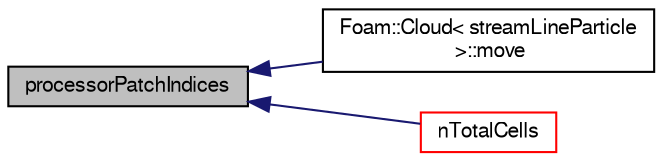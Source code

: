 digraph "processorPatchIndices"
{
  bgcolor="transparent";
  edge [fontname="FreeSans",fontsize="10",labelfontname="FreeSans",labelfontsize="10"];
  node [fontname="FreeSans",fontsize="10",shape=record];
  rankdir="LR";
  Node524 [label="processorPatchIndices",height=0.2,width=0.4,color="black", fillcolor="grey75", style="filled", fontcolor="black"];
  Node524 -> Node525 [dir="back",color="midnightblue",fontsize="10",style="solid",fontname="FreeSans"];
  Node525 [label="Foam::Cloud\< streamLineParticle\l \>::move",height=0.2,width=0.4,color="black",URL="$a23562.html#a1aa654ad94ec7ea9f8cbfd730b2bb2ce",tooltip="Move the particles. "];
  Node524 -> Node526 [dir="back",color="midnightblue",fontsize="10",style="solid",fontname="FreeSans"];
  Node526 [label="nTotalCells",height=0.2,width=0.4,color="red",URL="$a27334.html#af5f312e4d0bc5cbcc088e7c247d3a97a",tooltip="Return total number of cells in decomposed mesh. "];
}
